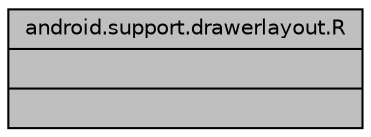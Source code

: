 digraph "android.support.drawerlayout.R"
{
 // LATEX_PDF_SIZE
  edge [fontname="Helvetica",fontsize="10",labelfontname="Helvetica",labelfontsize="10"];
  node [fontname="Helvetica",fontsize="10",shape=record];
  Node1 [label="{android.support.drawerlayout.R\n||}",height=0.2,width=0.4,color="black", fillcolor="grey75", style="filled", fontcolor="black",tooltip=" "];
}
